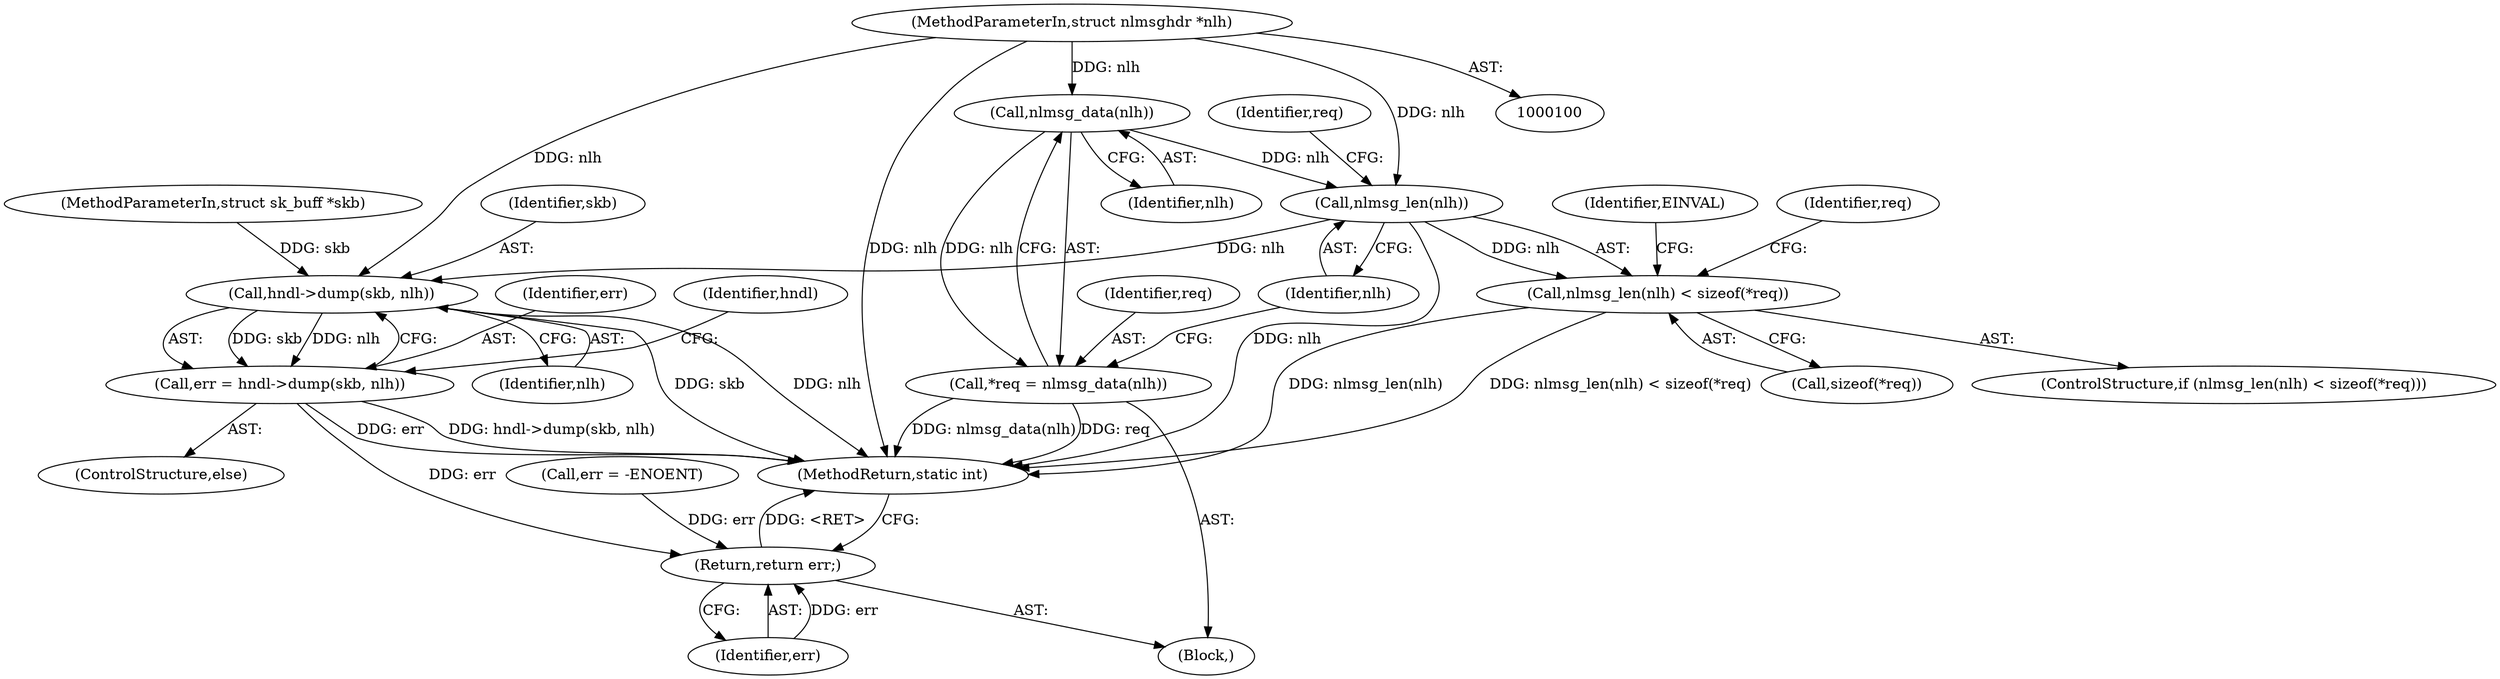 digraph "0_linux_6e601a53566d84e1ffd25e7b6fe0b6894ffd79c0@pointer" {
"1000108" [label="(Call,nlmsg_data(nlh))"];
"1000102" [label="(MethodParameterIn,struct nlmsghdr *nlh)"];
"1000106" [label="(Call,*req = nlmsg_data(nlh))"];
"1000113" [label="(Call,nlmsg_len(nlh))"];
"1000112" [label="(Call,nlmsg_len(nlh) < sizeof(*req))"];
"1000147" [label="(Call,hndl->dump(skb, nlh))"];
"1000145" [label="(Call,err = hndl->dump(skb, nlh))"];
"1000152" [label="(Return,return err;)"];
"1000113" [label="(Call,nlmsg_len(nlh))"];
"1000146" [label="(Identifier,err)"];
"1000145" [label="(Call,err = hndl->dump(skb, nlh))"];
"1000140" [label="(Call,err = -ENOENT)"];
"1000115" [label="(Call,sizeof(*req))"];
"1000144" [label="(ControlStructure,else)"];
"1000124" [label="(Identifier,req)"];
"1000147" [label="(Call,hndl->dump(skb, nlh))"];
"1000114" [label="(Identifier,nlh)"];
"1000152" [label="(Return,return err;)"];
"1000148" [label="(Identifier,skb)"];
"1000111" [label="(ControlStructure,if (nlmsg_len(nlh) < sizeof(*req)))"];
"1000117" [label="(Identifier,req)"];
"1000108" [label="(Call,nlmsg_data(nlh))"];
"1000109" [label="(Identifier,nlh)"];
"1000112" [label="(Call,nlmsg_len(nlh) < sizeof(*req))"];
"1000106" [label="(Call,*req = nlmsg_data(nlh))"];
"1000153" [label="(Identifier,err)"];
"1000102" [label="(MethodParameterIn,struct nlmsghdr *nlh)"];
"1000120" [label="(Identifier,EINVAL)"];
"1000101" [label="(MethodParameterIn,struct sk_buff *skb)"];
"1000149" [label="(Identifier,nlh)"];
"1000151" [label="(Identifier,hndl)"];
"1000107" [label="(Identifier,req)"];
"1000154" [label="(MethodReturn,static int)"];
"1000103" [label="(Block,)"];
"1000108" -> "1000106"  [label="AST: "];
"1000108" -> "1000109"  [label="CFG: "];
"1000109" -> "1000108"  [label="AST: "];
"1000106" -> "1000108"  [label="CFG: "];
"1000108" -> "1000106"  [label="DDG: nlh"];
"1000102" -> "1000108"  [label="DDG: nlh"];
"1000108" -> "1000113"  [label="DDG: nlh"];
"1000102" -> "1000100"  [label="AST: "];
"1000102" -> "1000154"  [label="DDG: nlh"];
"1000102" -> "1000113"  [label="DDG: nlh"];
"1000102" -> "1000147"  [label="DDG: nlh"];
"1000106" -> "1000103"  [label="AST: "];
"1000107" -> "1000106"  [label="AST: "];
"1000114" -> "1000106"  [label="CFG: "];
"1000106" -> "1000154"  [label="DDG: nlmsg_data(nlh)"];
"1000106" -> "1000154"  [label="DDG: req"];
"1000113" -> "1000112"  [label="AST: "];
"1000113" -> "1000114"  [label="CFG: "];
"1000114" -> "1000113"  [label="AST: "];
"1000117" -> "1000113"  [label="CFG: "];
"1000113" -> "1000154"  [label="DDG: nlh"];
"1000113" -> "1000112"  [label="DDG: nlh"];
"1000113" -> "1000147"  [label="DDG: nlh"];
"1000112" -> "1000111"  [label="AST: "];
"1000112" -> "1000115"  [label="CFG: "];
"1000115" -> "1000112"  [label="AST: "];
"1000120" -> "1000112"  [label="CFG: "];
"1000124" -> "1000112"  [label="CFG: "];
"1000112" -> "1000154"  [label="DDG: nlmsg_len(nlh) < sizeof(*req)"];
"1000112" -> "1000154"  [label="DDG: nlmsg_len(nlh)"];
"1000147" -> "1000145"  [label="AST: "];
"1000147" -> "1000149"  [label="CFG: "];
"1000148" -> "1000147"  [label="AST: "];
"1000149" -> "1000147"  [label="AST: "];
"1000145" -> "1000147"  [label="CFG: "];
"1000147" -> "1000154"  [label="DDG: nlh"];
"1000147" -> "1000154"  [label="DDG: skb"];
"1000147" -> "1000145"  [label="DDG: skb"];
"1000147" -> "1000145"  [label="DDG: nlh"];
"1000101" -> "1000147"  [label="DDG: skb"];
"1000145" -> "1000144"  [label="AST: "];
"1000146" -> "1000145"  [label="AST: "];
"1000151" -> "1000145"  [label="CFG: "];
"1000145" -> "1000154"  [label="DDG: err"];
"1000145" -> "1000154"  [label="DDG: hndl->dump(skb, nlh)"];
"1000145" -> "1000152"  [label="DDG: err"];
"1000152" -> "1000103"  [label="AST: "];
"1000152" -> "1000153"  [label="CFG: "];
"1000153" -> "1000152"  [label="AST: "];
"1000154" -> "1000152"  [label="CFG: "];
"1000152" -> "1000154"  [label="DDG: <RET>"];
"1000153" -> "1000152"  [label="DDG: err"];
"1000140" -> "1000152"  [label="DDG: err"];
}
